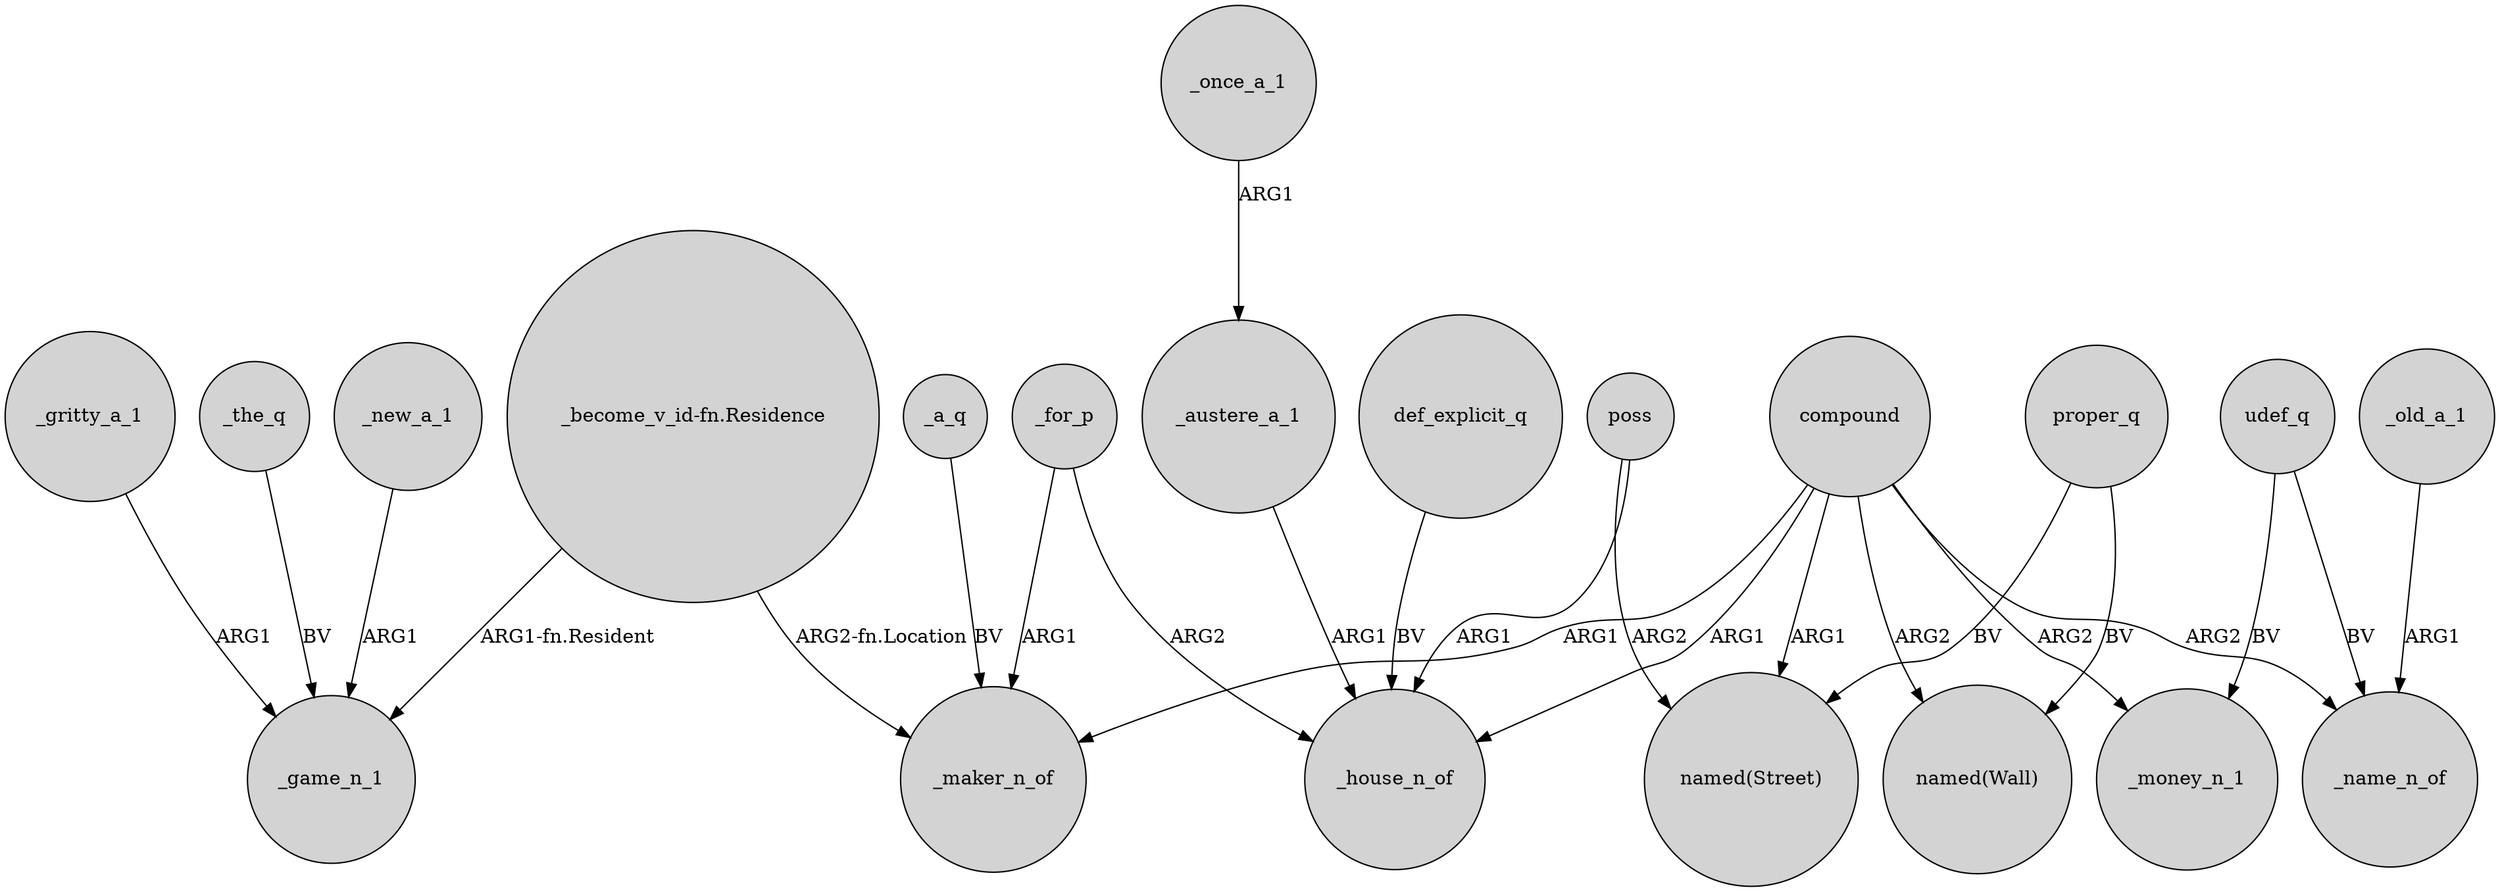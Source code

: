 digraph {
	node [shape=circle style=filled]
	"_become_v_id-fn.Residence" -> _game_n_1 [label="ARG1-fn.Resident"]
	compound -> _house_n_of [label=ARG1]
	_new_a_1 -> _game_n_1 [label=ARG1]
	compound -> _name_n_of [label=ARG2]
	poss -> _house_n_of [label=ARG1]
	_gritty_a_1 -> _game_n_1 [label=ARG1]
	compound -> "named(Wall)" [label=ARG2]
	_once_a_1 -> _austere_a_1 [label=ARG1]
	_austere_a_1 -> _house_n_of [label=ARG1]
	_for_p -> _house_n_of [label=ARG2]
	udef_q -> _money_n_1 [label=BV]
	def_explicit_q -> _house_n_of [label=BV]
	compound -> "named(Street)" [label=ARG1]
	"_become_v_id-fn.Residence" -> _maker_n_of [label="ARG2-fn.Location"]
	compound -> _money_n_1 [label=ARG2]
	poss -> "named(Street)" [label=ARG2]
	proper_q -> "named(Wall)" [label=BV]
	compound -> _maker_n_of [label=ARG1]
	_old_a_1 -> _name_n_of [label=ARG1]
	_for_p -> _maker_n_of [label=ARG1]
	udef_q -> _name_n_of [label=BV]
	proper_q -> "named(Street)" [label=BV]
	_the_q -> _game_n_1 [label=BV]
	_a_q -> _maker_n_of [label=BV]
}
